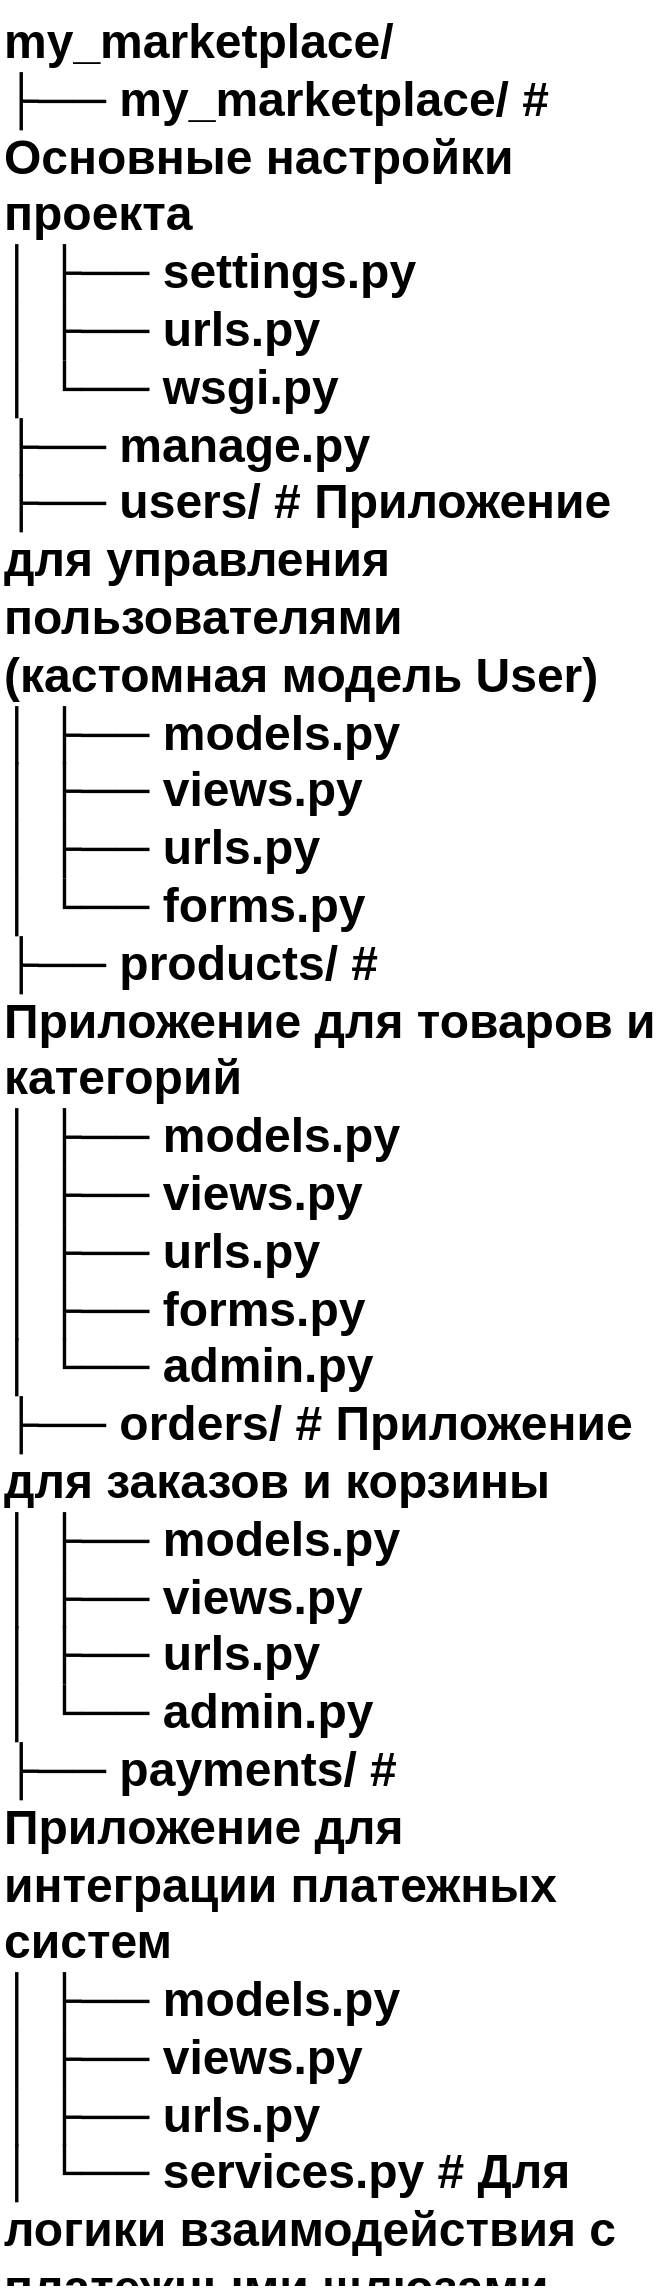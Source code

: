 <mxfile version="28.0.4">
  <diagram name="Сторінка-1" id="Q-gHsdSEGa7rqB-DRG0M">
    <mxGraphModel dx="974" dy="388" grid="1" gridSize="10" guides="1" tooltips="1" connect="1" arrows="1" fold="1" page="1" pageScale="1" pageWidth="827" pageHeight="1169" math="0" shadow="0">
      <root>
        <mxCell id="0" />
        <mxCell id="1" parent="0" />
        <mxCell id="wt3ssOBClgndUsdf-WFF-1" value="&lt;h1 style=&quot;margin-top: 0px;&quot;&gt;my_marketplace/&lt;br/&gt;├── my_marketplace/  # Основные настройки проекта&lt;br/&gt;│   ├── settings.py&lt;br/&gt;│   ├── urls.py&lt;br/&gt;│   └── wsgi.py&lt;br/&gt;├── manage.py&lt;br/&gt;├── users/         # Приложение для управления пользователями (кастомная модель User)&lt;br/&gt;│   ├── models.py&lt;br/&gt;│   ├── views.py&lt;br/&gt;│   ├── urls.py&lt;br/&gt;│   └── forms.py&lt;br/&gt;├── products/      # Приложение для товаров и категорий&lt;br/&gt;│   ├── models.py&lt;br/&gt;│   ├── views.py&lt;br/&gt;│   ├── urls.py&lt;br/&gt;│   ├── forms.py&lt;br/&gt;│   └── admin.py&lt;br/&gt;├── orders/        # Приложение для заказов и корзины&lt;br/&gt;│   ├── models.py&lt;br/&gt;│   ├── views.py&lt;br/&gt;│   ├── urls.py&lt;br/&gt;│   └── admin.py&lt;br/&gt;├── payments/      # Приложение для интеграции платежных систем&lt;br/&gt;│   ├── models.py&lt;br/&gt;│   ├── views.py&lt;br/&gt;│   ├── urls.py&lt;br/&gt;│   └── services.py # Для логики взаимодействия с платежными шлюзами&lt;br/&gt;├── sellers/       # Приложение для управления продавцами и их магазинами&lt;br/&gt;│   ├── models.py&lt;br/&gt;│   ├── views.py&lt;br/&gt;│   ├── urls.py&lt;br/&gt;│   └── forms.py&lt;br/&gt;├── reviews/       # Приложение для отзывов и рейтингов&lt;br/&gt;│   ├── models.py&lt;br/&gt;│   ├── views.py&lt;br/&gt;│   └── urls.py&lt;br/&gt;├── notifications/ # Приложение для уведомлений&lt;br/&gt;│   ├── models.py&lt;br/&gt;│   ├── views.py&lt;br/&gt;│   └── services.py&lt;br/&gt;├── static/        # Статические файлы (CSS, JS, изображения)&lt;br/&gt;└── templates/     # Шаблоны Django&lt;/h1&gt;" style="text;html=1;whiteSpace=wrap;overflow=hidden;rounded=0;" vertex="1" parent="1">
          <mxGeometry x="80" y="10" width="330" height="1140" as="geometry" />
        </mxCell>
      </root>
    </mxGraphModel>
  </diagram>
</mxfile>
